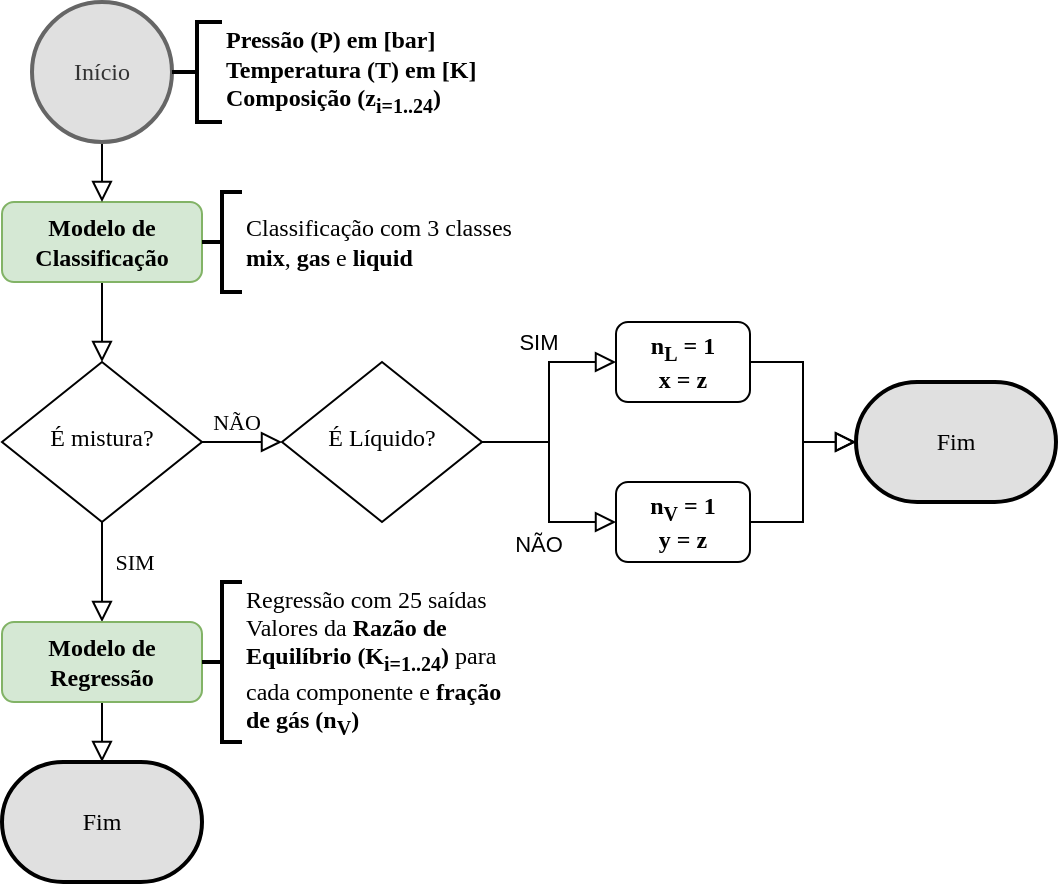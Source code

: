 <mxfile version="24.6.4" type="device">
  <diagram id="C5RBs43oDa-KdzZeNtuy" name="Page-1">
    <mxGraphModel dx="1050" dy="621" grid="1" gridSize="10" guides="1" tooltips="1" connect="1" arrows="1" fold="1" page="1" pageScale="1" pageWidth="827" pageHeight="1169" math="0" shadow="0">
      <root>
        <mxCell id="WIyWlLk6GJQsqaUBKTNV-0" />
        <mxCell id="WIyWlLk6GJQsqaUBKTNV-1" parent="WIyWlLk6GJQsqaUBKTNV-0" />
        <mxCell id="WIyWlLk6GJQsqaUBKTNV-2" value="" style="rounded=0;html=1;jettySize=auto;orthogonalLoop=1;fontSize=11;endArrow=block;endFill=0;endSize=8;strokeWidth=1;shadow=0;labelBackgroundColor=none;edgeStyle=orthogonalEdgeStyle;fontFamily=Trebuchet MS;" parent="WIyWlLk6GJQsqaUBKTNV-1" source="WIyWlLk6GJQsqaUBKTNV-3" target="WIyWlLk6GJQsqaUBKTNV-6" edge="1">
          <mxGeometry relative="1" as="geometry" />
        </mxCell>
        <mxCell id="WIyWlLk6GJQsqaUBKTNV-3" value="&lt;b&gt;Modelo de Classificação&lt;/b&gt;" style="rounded=1;whiteSpace=wrap;html=1;fontSize=12;glass=0;strokeWidth=1;shadow=0;fontFamily=Trebuchet MS;fillColor=#d5e8d4;strokeColor=#82b366;" parent="WIyWlLk6GJQsqaUBKTNV-1" vertex="1">
          <mxGeometry x="133" y="450" width="100" height="40" as="geometry" />
        </mxCell>
        <mxCell id="WIyWlLk6GJQsqaUBKTNV-5" value="NÃO" style="edgeStyle=orthogonalEdgeStyle;rounded=0;html=1;jettySize=auto;orthogonalLoop=1;fontSize=11;endArrow=block;endFill=0;endSize=8;strokeWidth=1;shadow=0;labelBackgroundColor=none;fontFamily=Trebuchet MS;entryX=0;entryY=0.5;entryDx=0;entryDy=0;" parent="WIyWlLk6GJQsqaUBKTNV-1" source="WIyWlLk6GJQsqaUBKTNV-6" target="xTJmIkaZJUEm0ZysCGnC-6" edge="1">
          <mxGeometry x="-0.143" y="10" relative="1" as="geometry">
            <mxPoint as="offset" />
            <mxPoint x="293" y="570" as="targetPoint" />
          </mxGeometry>
        </mxCell>
        <mxCell id="X03DwOi2yjzAOW-Rf4GD-6" value="" style="edgeStyle=orthogonalEdgeStyle;rounded=0;orthogonalLoop=1;jettySize=auto;html=1;endArrow=block;endFill=0;endSize=8;fontFamily=Trebuchet MS;" parent="WIyWlLk6GJQsqaUBKTNV-1" source="WIyWlLk6GJQsqaUBKTNV-6" target="X03DwOi2yjzAOW-Rf4GD-4" edge="1">
          <mxGeometry relative="1" as="geometry" />
        </mxCell>
        <mxCell id="X03DwOi2yjzAOW-Rf4GD-7" value="SIM" style="edgeLabel;html=1;align=center;verticalAlign=middle;resizable=0;points=[];fontFamily=Trebuchet MS;" parent="X03DwOi2yjzAOW-Rf4GD-6" vertex="1" connectable="0">
          <mxGeometry x="-0.56" y="-1" relative="1" as="geometry">
            <mxPoint x="17" y="9" as="offset" />
          </mxGeometry>
        </mxCell>
        <mxCell id="WIyWlLk6GJQsqaUBKTNV-6" value="É mistura?" style="rhombus;whiteSpace=wrap;html=1;shadow=0;fontFamily=Trebuchet MS;fontSize=12;align=center;strokeWidth=1;spacing=6;spacingTop=-4;" parent="WIyWlLk6GJQsqaUBKTNV-1" vertex="1">
          <mxGeometry x="133" y="530" width="100" height="80" as="geometry" />
        </mxCell>
        <mxCell id="X03DwOi2yjzAOW-Rf4GD-1" value="" style="edgeStyle=orthogonalEdgeStyle;rounded=0;orthogonalLoop=1;jettySize=auto;html=1;endArrow=block;endFill=0;endSize=8;fontFamily=Trebuchet MS;" parent="WIyWlLk6GJQsqaUBKTNV-1" source="X03DwOi2yjzAOW-Rf4GD-0" target="WIyWlLk6GJQsqaUBKTNV-3" edge="1">
          <mxGeometry relative="1" as="geometry" />
        </mxCell>
        <mxCell id="X03DwOi2yjzAOW-Rf4GD-0" value="Início" style="strokeWidth=2;html=1;shape=mxgraph.flowchart.start_2;whiteSpace=wrap;fontFamily=Trebuchet MS;fillColor=#E0E0E0;fontColor=#333333;strokeColor=#666666;fillStyle=solid;gradientColor=none;" parent="WIyWlLk6GJQsqaUBKTNV-1" vertex="1">
          <mxGeometry x="148" y="350" width="70" height="70" as="geometry" />
        </mxCell>
        <mxCell id="X03DwOi2yjzAOW-Rf4GD-2" value="Fim" style="strokeWidth=2;html=1;shape=mxgraph.flowchart.terminator;whiteSpace=wrap;fontFamily=Trebuchet MS;fillColor=#E0E0E0;fillStyle=solid;" parent="WIyWlLk6GJQsqaUBKTNV-1" vertex="1">
          <mxGeometry x="560" y="540" width="100" height="60" as="geometry" />
        </mxCell>
        <mxCell id="X03DwOi2yjzAOW-Rf4GD-11" value="" style="edgeStyle=orthogonalEdgeStyle;rounded=0;orthogonalLoop=1;jettySize=auto;html=1;endSize=8;endArrow=block;endFill=0;fontFamily=Trebuchet MS;" parent="WIyWlLk6GJQsqaUBKTNV-1" source="X03DwOi2yjzAOW-Rf4GD-4" target="X03DwOi2yjzAOW-Rf4GD-10" edge="1">
          <mxGeometry relative="1" as="geometry" />
        </mxCell>
        <mxCell id="X03DwOi2yjzAOW-Rf4GD-4" value="&lt;b&gt;Modelo de Regressão&lt;/b&gt;" style="rounded=1;whiteSpace=wrap;html=1;fontSize=12;glass=0;strokeWidth=1;shadow=0;fontFamily=Trebuchet MS;fillColor=#d5e8d4;strokeColor=#82b366;" parent="WIyWlLk6GJQsqaUBKTNV-1" vertex="1">
          <mxGeometry x="133" y="660" width="100" height="40" as="geometry" />
        </mxCell>
        <mxCell id="X03DwOi2yjzAOW-Rf4GD-8" value="Classificação com 3 classes&lt;div&gt;&lt;b&gt;mix&lt;/b&gt;, &lt;b&gt;gas &lt;/b&gt;e &lt;b&gt;liquid&lt;/b&gt;&lt;/div&gt;" style="text;html=1;align=left;verticalAlign=middle;whiteSpace=wrap;rounded=0;fontFamily=Trebuchet MS;" parent="WIyWlLk6GJQsqaUBKTNV-1" vertex="1">
          <mxGeometry x="253" y="447.5" width="169.12" height="45" as="geometry" />
        </mxCell>
        <mxCell id="X03DwOi2yjzAOW-Rf4GD-9" value="Regressão com 25 saídas&lt;div&gt;Valores da &lt;b&gt;Razão de Equilíbrio (K&lt;sub&gt;i=1..24&lt;/sub&gt;)&lt;/b&gt; para cada componente e &lt;b&gt;fração de gás (n&lt;sub&gt;V&lt;/sub&gt;)&lt;/b&gt;&lt;/div&gt;" style="text;html=1;align=left;verticalAlign=middle;whiteSpace=wrap;rounded=0;fontFamily=Trebuchet MS;" parent="WIyWlLk6GJQsqaUBKTNV-1" vertex="1">
          <mxGeometry x="253" y="642.5" width="140" height="75" as="geometry" />
        </mxCell>
        <mxCell id="X03DwOi2yjzAOW-Rf4GD-10" value="Fim" style="strokeWidth=2;html=1;shape=mxgraph.flowchart.terminator;whiteSpace=wrap;fontFamily=Trebuchet MS;fillColor=#E0E0E0;fillStyle=solid;" parent="WIyWlLk6GJQsqaUBKTNV-1" vertex="1">
          <mxGeometry x="133" y="730" width="100" height="60" as="geometry" />
        </mxCell>
        <mxCell id="X03DwOi2yjzAOW-Rf4GD-12" value="&lt;b&gt;Pressão (P) em [bar]&lt;/b&gt;&lt;div&gt;&lt;b&gt;Temperatura (T) em [K]&lt;/b&gt;&lt;/div&gt;&lt;div style=&quot;&quot;&gt;&lt;b&gt;Composição (z&lt;sub&gt;i=1..24&lt;/sub&gt;)&lt;/b&gt;&lt;/div&gt;" style="text;html=1;align=left;verticalAlign=middle;whiteSpace=wrap;rounded=0;fontFamily=Trebuchet MS;" parent="WIyWlLk6GJQsqaUBKTNV-1" vertex="1">
          <mxGeometry x="243" y="360" width="139.12" height="50" as="geometry" />
        </mxCell>
        <mxCell id="xTJmIkaZJUEm0ZysCGnC-0" value="" style="strokeWidth=2;html=1;shape=mxgraph.flowchart.annotation_2;align=left;labelPosition=right;pointerEvents=1;" parent="WIyWlLk6GJQsqaUBKTNV-1" vertex="1">
          <mxGeometry x="218" y="360" width="25" height="50" as="geometry" />
        </mxCell>
        <mxCell id="xTJmIkaZJUEm0ZysCGnC-2" value="" style="strokeWidth=2;html=1;shape=mxgraph.flowchart.annotation_2;align=left;labelPosition=right;pointerEvents=1;" parent="WIyWlLk6GJQsqaUBKTNV-1" vertex="1">
          <mxGeometry x="233" y="445" width="20" height="50" as="geometry" />
        </mxCell>
        <mxCell id="xTJmIkaZJUEm0ZysCGnC-3" value="" style="strokeWidth=2;html=1;shape=mxgraph.flowchart.annotation_2;align=left;labelPosition=right;pointerEvents=1;" parent="WIyWlLk6GJQsqaUBKTNV-1" vertex="1">
          <mxGeometry x="233" y="640" width="20" height="80" as="geometry" />
        </mxCell>
        <mxCell id="xTJmIkaZJUEm0ZysCGnC-11" style="edgeStyle=orthogonalEdgeStyle;rounded=0;orthogonalLoop=1;jettySize=auto;html=1;exitX=1;exitY=0.5;exitDx=0;exitDy=0;entryX=0;entryY=0.5;entryDx=0;entryDy=0;endArrow=block;endFill=0;flowAnimation=0;shadow=0;endSize=8;" parent="WIyWlLk6GJQsqaUBKTNV-1" source="xTJmIkaZJUEm0ZysCGnC-6" target="xTJmIkaZJUEm0ZysCGnC-7" edge="1">
          <mxGeometry relative="1" as="geometry" />
        </mxCell>
        <mxCell id="yMhn0nYfByvZlHORkx8A-0" value="SIM" style="edgeLabel;html=1;align=center;verticalAlign=middle;resizable=0;points=[];" vertex="1" connectable="0" parent="xTJmIkaZJUEm0ZysCGnC-11">
          <mxGeometry x="-0.044" y="1" relative="1" as="geometry">
            <mxPoint x="-5" y="-33" as="offset" />
          </mxGeometry>
        </mxCell>
        <mxCell id="xTJmIkaZJUEm0ZysCGnC-12" style="edgeStyle=orthogonalEdgeStyle;rounded=0;orthogonalLoop=1;jettySize=auto;html=1;exitX=1;exitY=0.5;exitDx=0;exitDy=0;entryX=0;entryY=0.5;entryDx=0;entryDy=0;endArrow=block;endFill=0;flowAnimation=0;shadow=0;endSize=8;" parent="WIyWlLk6GJQsqaUBKTNV-1" source="xTJmIkaZJUEm0ZysCGnC-6" target="xTJmIkaZJUEm0ZysCGnC-10" edge="1">
          <mxGeometry relative="1" as="geometry" />
        </mxCell>
        <mxCell id="yMhn0nYfByvZlHORkx8A-1" value="NÃO" style="edgeLabel;html=1;align=center;verticalAlign=middle;resizable=0;points=[];" vertex="1" connectable="0" parent="xTJmIkaZJUEm0ZysCGnC-12">
          <mxGeometry x="0.044" y="-4" relative="1" as="geometry">
            <mxPoint x="-2" y="28" as="offset" />
          </mxGeometry>
        </mxCell>
        <mxCell id="xTJmIkaZJUEm0ZysCGnC-6" value="É Líquido?" style="rhombus;whiteSpace=wrap;html=1;shadow=0;fontFamily=Trebuchet MS;fontSize=12;align=center;strokeWidth=1;spacing=6;spacingTop=-4;" parent="WIyWlLk6GJQsqaUBKTNV-1" vertex="1">
          <mxGeometry x="273" y="530" width="100" height="80" as="geometry" />
        </mxCell>
        <mxCell id="xTJmIkaZJUEm0ZysCGnC-7" value="&lt;b&gt;n&lt;sub&gt;L&lt;/sub&gt; = 1&lt;/b&gt;&lt;div&gt;&lt;b&gt;x = z&lt;/b&gt;&lt;/div&gt;" style="rounded=1;whiteSpace=wrap;html=1;fontSize=12;glass=0;strokeWidth=1;shadow=0;fontFamily=Trebuchet MS;" parent="WIyWlLk6GJQsqaUBKTNV-1" vertex="1">
          <mxGeometry x="440" y="510" width="67" height="40" as="geometry" />
        </mxCell>
        <mxCell id="xTJmIkaZJUEm0ZysCGnC-14" style="edgeStyle=orthogonalEdgeStyle;rounded=0;orthogonalLoop=1;jettySize=auto;html=1;exitX=1;exitY=0.5;exitDx=0;exitDy=0;entryX=0;entryY=0.5;entryDx=0;entryDy=0;entryPerimeter=0;endArrow=block;endFill=0;flowAnimation=0;shadow=0;endSize=8;" parent="WIyWlLk6GJQsqaUBKTNV-1" source="xTJmIkaZJUEm0ZysCGnC-10" target="X03DwOi2yjzAOW-Rf4GD-2" edge="1">
          <mxGeometry relative="1" as="geometry">
            <mxPoint x="583" y="570" as="targetPoint" />
          </mxGeometry>
        </mxCell>
        <mxCell id="xTJmIkaZJUEm0ZysCGnC-10" value="&lt;b&gt;n&lt;sub&gt;V&lt;/sub&gt; = 1&lt;/b&gt;&lt;div&gt;&lt;b&gt;y = z&lt;/b&gt;&lt;/div&gt;" style="rounded=1;whiteSpace=wrap;html=1;fontSize=12;glass=0;strokeWidth=1;shadow=0;fontFamily=Trebuchet MS;" parent="WIyWlLk6GJQsqaUBKTNV-1" vertex="1">
          <mxGeometry x="440" y="590" width="67" height="40" as="geometry" />
        </mxCell>
        <mxCell id="xTJmIkaZJUEm0ZysCGnC-13" style="edgeStyle=orthogonalEdgeStyle;rounded=0;orthogonalLoop=1;jettySize=auto;html=1;exitX=1;exitY=0.5;exitDx=0;exitDy=0;entryX=0;entryY=0.5;entryDx=0;entryDy=0;entryPerimeter=0;endArrow=block;endFill=0;flowAnimation=0;shadow=0;endSize=8;" parent="WIyWlLk6GJQsqaUBKTNV-1" source="xTJmIkaZJUEm0ZysCGnC-7" target="X03DwOi2yjzAOW-Rf4GD-2" edge="1">
          <mxGeometry relative="1" as="geometry" />
        </mxCell>
      </root>
    </mxGraphModel>
  </diagram>
</mxfile>

